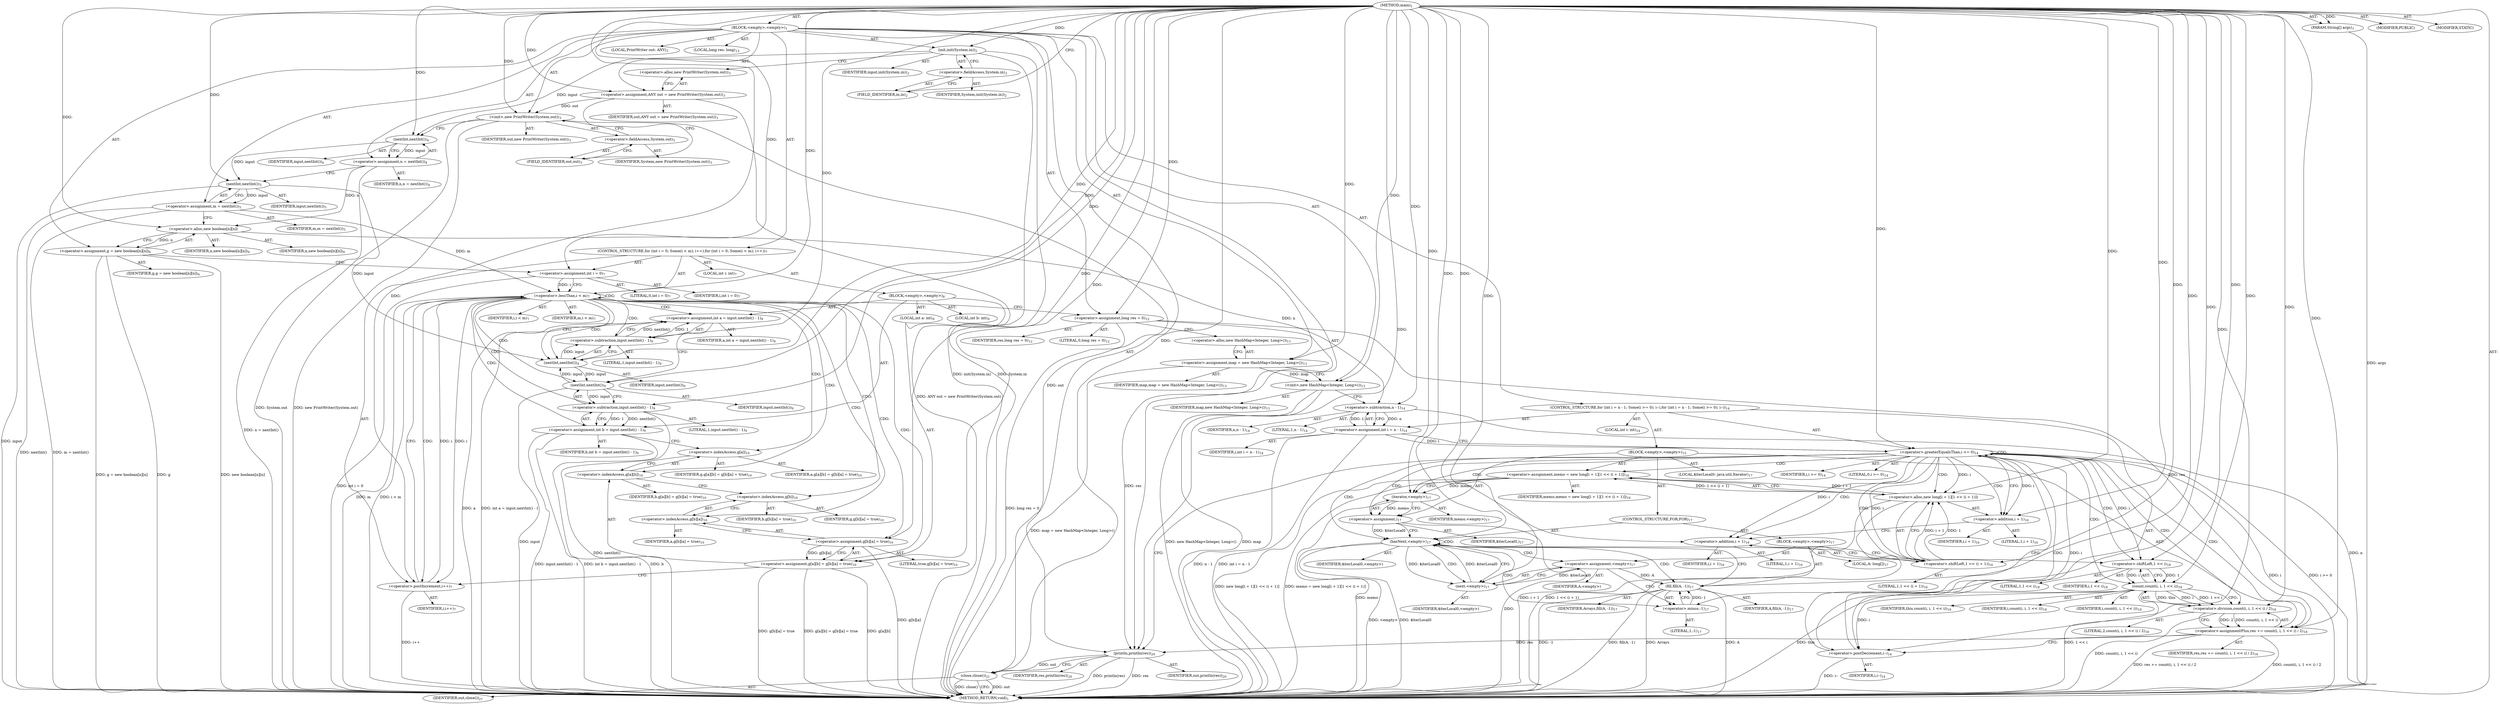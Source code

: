 digraph "main" {  
"19" [label = <(METHOD,main)<SUB>1</SUB>> ]
"20" [label = <(PARAM,String[] args)<SUB>1</SUB>> ]
"21" [label = <(BLOCK,&lt;empty&gt;,&lt;empty&gt;)<SUB>1</SUB>> ]
"22" [label = <(init,init(System.in))<SUB>2</SUB>> ]
"23" [label = <(IDENTIFIER,input,init(System.in))<SUB>2</SUB>> ]
"24" [label = <(&lt;operator&gt;.fieldAccess,System.in)<SUB>2</SUB>> ]
"25" [label = <(IDENTIFIER,System,init(System.in))<SUB>2</SUB>> ]
"26" [label = <(FIELD_IDENTIFIER,in,in)<SUB>2</SUB>> ]
"4" [label = <(LOCAL,PrintWriter out: ANY)<SUB>3</SUB>> ]
"27" [label = <(&lt;operator&gt;.assignment,ANY out = new PrintWriter(System.out))<SUB>3</SUB>> ]
"28" [label = <(IDENTIFIER,out,ANY out = new PrintWriter(System.out))<SUB>3</SUB>> ]
"29" [label = <(&lt;operator&gt;.alloc,new PrintWriter(System.out))<SUB>3</SUB>> ]
"30" [label = <(&lt;init&gt;,new PrintWriter(System.out))<SUB>3</SUB>> ]
"3" [label = <(IDENTIFIER,out,new PrintWriter(System.out))<SUB>3</SUB>> ]
"31" [label = <(&lt;operator&gt;.fieldAccess,System.out)<SUB>3</SUB>> ]
"32" [label = <(IDENTIFIER,System,new PrintWriter(System.out))<SUB>3</SUB>> ]
"33" [label = <(FIELD_IDENTIFIER,out,out)<SUB>3</SUB>> ]
"34" [label = <(&lt;operator&gt;.assignment,n = nextInt())<SUB>4</SUB>> ]
"35" [label = <(IDENTIFIER,n,n = nextInt())<SUB>4</SUB>> ]
"36" [label = <(nextInt,nextInt())<SUB>4</SUB>> ]
"37" [label = <(IDENTIFIER,input,nextInt())<SUB>4</SUB>> ]
"38" [label = <(&lt;operator&gt;.assignment,m = nextInt())<SUB>5</SUB>> ]
"39" [label = <(IDENTIFIER,m,m = nextInt())<SUB>5</SUB>> ]
"40" [label = <(nextInt,nextInt())<SUB>5</SUB>> ]
"41" [label = <(IDENTIFIER,input,nextInt())<SUB>5</SUB>> ]
"42" [label = <(&lt;operator&gt;.assignment,g = new boolean[n][n])<SUB>6</SUB>> ]
"43" [label = <(IDENTIFIER,g,g = new boolean[n][n])<SUB>6</SUB>> ]
"44" [label = <(&lt;operator&gt;.alloc,new boolean[n][n])> ]
"45" [label = <(IDENTIFIER,n,new boolean[n][n])<SUB>6</SUB>> ]
"46" [label = <(IDENTIFIER,n,new boolean[n][n])<SUB>6</SUB>> ]
"47" [label = <(CONTROL_STRUCTURE,for (int i = 0; Some(i &lt; m); i++),for (int i = 0; Some(i &lt; m); i++))<SUB>7</SUB>> ]
"48" [label = <(LOCAL,int i: int)<SUB>7</SUB>> ]
"49" [label = <(&lt;operator&gt;.assignment,int i = 0)<SUB>7</SUB>> ]
"50" [label = <(IDENTIFIER,i,int i = 0)<SUB>7</SUB>> ]
"51" [label = <(LITERAL,0,int i = 0)<SUB>7</SUB>> ]
"52" [label = <(&lt;operator&gt;.lessThan,i &lt; m)<SUB>7</SUB>> ]
"53" [label = <(IDENTIFIER,i,i &lt; m)<SUB>7</SUB>> ]
"54" [label = <(IDENTIFIER,m,i &lt; m)<SUB>7</SUB>> ]
"55" [label = <(&lt;operator&gt;.postIncrement,i++)<SUB>7</SUB>> ]
"56" [label = <(IDENTIFIER,i,i++)<SUB>7</SUB>> ]
"57" [label = <(BLOCK,&lt;empty&gt;,&lt;empty&gt;)<SUB>8</SUB>> ]
"58" [label = <(LOCAL,int a: int)<SUB>9</SUB>> ]
"59" [label = <(LOCAL,int b: int)<SUB>9</SUB>> ]
"60" [label = <(&lt;operator&gt;.assignment,int a = input.nextInt() - 1)<SUB>9</SUB>> ]
"61" [label = <(IDENTIFIER,a,int a = input.nextInt() - 1)<SUB>9</SUB>> ]
"62" [label = <(&lt;operator&gt;.subtraction,input.nextInt() - 1)<SUB>9</SUB>> ]
"63" [label = <(nextInt,nextInt())<SUB>9</SUB>> ]
"64" [label = <(IDENTIFIER,input,nextInt())<SUB>9</SUB>> ]
"65" [label = <(LITERAL,1,input.nextInt() - 1)<SUB>9</SUB>> ]
"66" [label = <(&lt;operator&gt;.assignment,int b = input.nextInt() - 1)<SUB>9</SUB>> ]
"67" [label = <(IDENTIFIER,b,int b = input.nextInt() - 1)<SUB>9</SUB>> ]
"68" [label = <(&lt;operator&gt;.subtraction,input.nextInt() - 1)<SUB>9</SUB>> ]
"69" [label = <(nextInt,nextInt())<SUB>9</SUB>> ]
"70" [label = <(IDENTIFIER,input,nextInt())<SUB>9</SUB>> ]
"71" [label = <(LITERAL,1,input.nextInt() - 1)<SUB>9</SUB>> ]
"72" [label = <(&lt;operator&gt;.assignment,g[a][b] = g[b][a] = true)<SUB>10</SUB>> ]
"73" [label = <(&lt;operator&gt;.indexAccess,g[a][b])<SUB>10</SUB>> ]
"74" [label = <(&lt;operator&gt;.indexAccess,g[a])<SUB>10</SUB>> ]
"75" [label = <(IDENTIFIER,g,g[a][b] = g[b][a] = true)<SUB>10</SUB>> ]
"76" [label = <(IDENTIFIER,a,g[a][b] = g[b][a] = true)<SUB>10</SUB>> ]
"77" [label = <(IDENTIFIER,b,g[a][b] = g[b][a] = true)<SUB>10</SUB>> ]
"78" [label = <(&lt;operator&gt;.assignment,g[b][a] = true)<SUB>10</SUB>> ]
"79" [label = <(&lt;operator&gt;.indexAccess,g[b][a])<SUB>10</SUB>> ]
"80" [label = <(&lt;operator&gt;.indexAccess,g[b])<SUB>10</SUB>> ]
"81" [label = <(IDENTIFIER,g,g[b][a] = true)<SUB>10</SUB>> ]
"82" [label = <(IDENTIFIER,b,g[b][a] = true)<SUB>10</SUB>> ]
"83" [label = <(IDENTIFIER,a,g[b][a] = true)<SUB>10</SUB>> ]
"84" [label = <(LITERAL,true,g[b][a] = true)<SUB>10</SUB>> ]
"85" [label = <(LOCAL,long res: long)<SUB>12</SUB>> ]
"86" [label = <(&lt;operator&gt;.assignment,long res = 0)<SUB>12</SUB>> ]
"87" [label = <(IDENTIFIER,res,long res = 0)<SUB>12</SUB>> ]
"88" [label = <(LITERAL,0,long res = 0)<SUB>12</SUB>> ]
"89" [label = <(&lt;operator&gt;.assignment,map = new HashMap&lt;Integer, Long&gt;())<SUB>13</SUB>> ]
"90" [label = <(IDENTIFIER,map,map = new HashMap&lt;Integer, Long&gt;())<SUB>13</SUB>> ]
"91" [label = <(&lt;operator&gt;.alloc,new HashMap&lt;Integer, Long&gt;())<SUB>13</SUB>> ]
"92" [label = <(&lt;init&gt;,new HashMap&lt;Integer, Long&gt;())<SUB>13</SUB>> ]
"93" [label = <(IDENTIFIER,map,new HashMap&lt;Integer, Long&gt;())<SUB>13</SUB>> ]
"94" [label = <(CONTROL_STRUCTURE,for (int i = n - 1; Some(i &gt;= 0); i--),for (int i = n - 1; Some(i &gt;= 0); i--))<SUB>14</SUB>> ]
"95" [label = <(LOCAL,int i: int)<SUB>14</SUB>> ]
"96" [label = <(&lt;operator&gt;.assignment,int i = n - 1)<SUB>14</SUB>> ]
"97" [label = <(IDENTIFIER,i,int i = n - 1)<SUB>14</SUB>> ]
"98" [label = <(&lt;operator&gt;.subtraction,n - 1)<SUB>14</SUB>> ]
"99" [label = <(IDENTIFIER,n,n - 1)<SUB>14</SUB>> ]
"100" [label = <(LITERAL,1,n - 1)<SUB>14</SUB>> ]
"101" [label = <(&lt;operator&gt;.greaterEqualsThan,i &gt;= 0)<SUB>14</SUB>> ]
"102" [label = <(IDENTIFIER,i,i &gt;= 0)<SUB>14</SUB>> ]
"103" [label = <(LITERAL,0,i &gt;= 0)<SUB>14</SUB>> ]
"104" [label = <(&lt;operator&gt;.postDecrement,i--)<SUB>14</SUB>> ]
"105" [label = <(IDENTIFIER,i,i--)<SUB>14</SUB>> ]
"106" [label = <(BLOCK,&lt;empty&gt;,&lt;empty&gt;)<SUB>15</SUB>> ]
"107" [label = <(&lt;operator&gt;.assignment,memo = new long[i + 1][1 &lt;&lt; (i + 1)])<SUB>16</SUB>> ]
"108" [label = <(IDENTIFIER,memo,memo = new long[i + 1][1 &lt;&lt; (i + 1)])<SUB>16</SUB>> ]
"109" [label = <(&lt;operator&gt;.alloc,new long[i + 1][1 &lt;&lt; (i + 1)])> ]
"110" [label = <(&lt;operator&gt;.addition,i + 1)<SUB>16</SUB>> ]
"111" [label = <(IDENTIFIER,i,i + 1)<SUB>16</SUB>> ]
"112" [label = <(LITERAL,1,i + 1)<SUB>16</SUB>> ]
"113" [label = <(&lt;operator&gt;.shiftLeft,1 &lt;&lt; (i + 1))<SUB>16</SUB>> ]
"114" [label = <(LITERAL,1,1 &lt;&lt; (i + 1))<SUB>16</SUB>> ]
"115" [label = <(&lt;operator&gt;.addition,i + 1)<SUB>16</SUB>> ]
"116" [label = <(IDENTIFIER,i,i + 1)<SUB>16</SUB>> ]
"117" [label = <(LITERAL,1,i + 1)<SUB>16</SUB>> ]
"118" [label = <(LOCAL,$iterLocal0: java.util.Iterator)<SUB>17</SUB>> ]
"119" [label = <(&lt;operator&gt;.assignment,)<SUB>17</SUB>> ]
"120" [label = <(IDENTIFIER,$iterLocal0,)<SUB>17</SUB>> ]
"121" [label = <(iterator,&lt;empty&gt;)<SUB>17</SUB>> ]
"122" [label = <(IDENTIFIER,memo,&lt;empty&gt;)<SUB>17</SUB>> ]
"123" [label = <(CONTROL_STRUCTURE,FOR,FOR)<SUB>17</SUB>> ]
"124" [label = <(hasNext,&lt;empty&gt;)<SUB>17</SUB>> ]
"125" [label = <(IDENTIFIER,$iterLocal0,&lt;empty&gt;)> ]
"126" [label = <(BLOCK,&lt;empty&gt;,&lt;empty&gt;)<SUB>17</SUB>> ]
"127" [label = <(LOCAL,A: long[])<SUB>17</SUB>> ]
"128" [label = <(&lt;operator&gt;.assignment,&lt;empty&gt;)<SUB>17</SUB>> ]
"129" [label = <(IDENTIFIER,A,&lt;empty&gt;)> ]
"130" [label = <(next,&lt;empty&gt;)<SUB>17</SUB>> ]
"131" [label = <(IDENTIFIER,$iterLocal0,&lt;empty&gt;)> ]
"132" [label = <(fill,fill(A, -1))<SUB>17</SUB>> ]
"133" [label = <(IDENTIFIER,Arrays,fill(A, -1))<SUB>17</SUB>> ]
"134" [label = <(IDENTIFIER,A,fill(A, -1))<SUB>17</SUB>> ]
"135" [label = <(&lt;operator&gt;.minus,-1)<SUB>17</SUB>> ]
"136" [label = <(LITERAL,1,-1)<SUB>17</SUB>> ]
"137" [label = <(&lt;operator&gt;.assignmentPlus,res += count(i, i, 1 &lt;&lt; i) / 2)<SUB>18</SUB>> ]
"138" [label = <(IDENTIFIER,res,res += count(i, i, 1 &lt;&lt; i) / 2)<SUB>18</SUB>> ]
"139" [label = <(&lt;operator&gt;.division,count(i, i, 1 &lt;&lt; i) / 2)<SUB>18</SUB>> ]
"140" [label = <(count,count(i, i, 1 &lt;&lt; i))<SUB>18</SUB>> ]
"141" [label = <(IDENTIFIER,this,count(i, i, 1 &lt;&lt; i))<SUB>18</SUB>> ]
"142" [label = <(IDENTIFIER,i,count(i, i, 1 &lt;&lt; i))<SUB>18</SUB>> ]
"143" [label = <(IDENTIFIER,i,count(i, i, 1 &lt;&lt; i))<SUB>18</SUB>> ]
"144" [label = <(&lt;operator&gt;.shiftLeft,1 &lt;&lt; i)<SUB>18</SUB>> ]
"145" [label = <(LITERAL,1,1 &lt;&lt; i)<SUB>18</SUB>> ]
"146" [label = <(IDENTIFIER,i,1 &lt;&lt; i)<SUB>18</SUB>> ]
"147" [label = <(LITERAL,2,count(i, i, 1 &lt;&lt; i) / 2)<SUB>18</SUB>> ]
"148" [label = <(println,println(res))<SUB>20</SUB>> ]
"149" [label = <(IDENTIFIER,out,println(res))<SUB>20</SUB>> ]
"150" [label = <(IDENTIFIER,res,println(res))<SUB>20</SUB>> ]
"151" [label = <(close,close())<SUB>21</SUB>> ]
"152" [label = <(IDENTIFIER,out,close())<SUB>21</SUB>> ]
"153" [label = <(MODIFIER,PUBLIC)> ]
"154" [label = <(MODIFIER,STATIC)> ]
"155" [label = <(METHOD_RETURN,void)<SUB>1</SUB>> ]
  "19" -> "20"  [ label = "AST: "] 
  "19" -> "21"  [ label = "AST: "] 
  "19" -> "153"  [ label = "AST: "] 
  "19" -> "154"  [ label = "AST: "] 
  "19" -> "155"  [ label = "AST: "] 
  "21" -> "22"  [ label = "AST: "] 
  "21" -> "4"  [ label = "AST: "] 
  "21" -> "27"  [ label = "AST: "] 
  "21" -> "30"  [ label = "AST: "] 
  "21" -> "34"  [ label = "AST: "] 
  "21" -> "38"  [ label = "AST: "] 
  "21" -> "42"  [ label = "AST: "] 
  "21" -> "47"  [ label = "AST: "] 
  "21" -> "85"  [ label = "AST: "] 
  "21" -> "86"  [ label = "AST: "] 
  "21" -> "89"  [ label = "AST: "] 
  "21" -> "92"  [ label = "AST: "] 
  "21" -> "94"  [ label = "AST: "] 
  "21" -> "148"  [ label = "AST: "] 
  "21" -> "151"  [ label = "AST: "] 
  "22" -> "23"  [ label = "AST: "] 
  "22" -> "24"  [ label = "AST: "] 
  "24" -> "25"  [ label = "AST: "] 
  "24" -> "26"  [ label = "AST: "] 
  "27" -> "28"  [ label = "AST: "] 
  "27" -> "29"  [ label = "AST: "] 
  "30" -> "3"  [ label = "AST: "] 
  "30" -> "31"  [ label = "AST: "] 
  "31" -> "32"  [ label = "AST: "] 
  "31" -> "33"  [ label = "AST: "] 
  "34" -> "35"  [ label = "AST: "] 
  "34" -> "36"  [ label = "AST: "] 
  "36" -> "37"  [ label = "AST: "] 
  "38" -> "39"  [ label = "AST: "] 
  "38" -> "40"  [ label = "AST: "] 
  "40" -> "41"  [ label = "AST: "] 
  "42" -> "43"  [ label = "AST: "] 
  "42" -> "44"  [ label = "AST: "] 
  "44" -> "45"  [ label = "AST: "] 
  "44" -> "46"  [ label = "AST: "] 
  "47" -> "48"  [ label = "AST: "] 
  "47" -> "49"  [ label = "AST: "] 
  "47" -> "52"  [ label = "AST: "] 
  "47" -> "55"  [ label = "AST: "] 
  "47" -> "57"  [ label = "AST: "] 
  "49" -> "50"  [ label = "AST: "] 
  "49" -> "51"  [ label = "AST: "] 
  "52" -> "53"  [ label = "AST: "] 
  "52" -> "54"  [ label = "AST: "] 
  "55" -> "56"  [ label = "AST: "] 
  "57" -> "58"  [ label = "AST: "] 
  "57" -> "59"  [ label = "AST: "] 
  "57" -> "60"  [ label = "AST: "] 
  "57" -> "66"  [ label = "AST: "] 
  "57" -> "72"  [ label = "AST: "] 
  "60" -> "61"  [ label = "AST: "] 
  "60" -> "62"  [ label = "AST: "] 
  "62" -> "63"  [ label = "AST: "] 
  "62" -> "65"  [ label = "AST: "] 
  "63" -> "64"  [ label = "AST: "] 
  "66" -> "67"  [ label = "AST: "] 
  "66" -> "68"  [ label = "AST: "] 
  "68" -> "69"  [ label = "AST: "] 
  "68" -> "71"  [ label = "AST: "] 
  "69" -> "70"  [ label = "AST: "] 
  "72" -> "73"  [ label = "AST: "] 
  "72" -> "78"  [ label = "AST: "] 
  "73" -> "74"  [ label = "AST: "] 
  "73" -> "77"  [ label = "AST: "] 
  "74" -> "75"  [ label = "AST: "] 
  "74" -> "76"  [ label = "AST: "] 
  "78" -> "79"  [ label = "AST: "] 
  "78" -> "84"  [ label = "AST: "] 
  "79" -> "80"  [ label = "AST: "] 
  "79" -> "83"  [ label = "AST: "] 
  "80" -> "81"  [ label = "AST: "] 
  "80" -> "82"  [ label = "AST: "] 
  "86" -> "87"  [ label = "AST: "] 
  "86" -> "88"  [ label = "AST: "] 
  "89" -> "90"  [ label = "AST: "] 
  "89" -> "91"  [ label = "AST: "] 
  "92" -> "93"  [ label = "AST: "] 
  "94" -> "95"  [ label = "AST: "] 
  "94" -> "96"  [ label = "AST: "] 
  "94" -> "101"  [ label = "AST: "] 
  "94" -> "104"  [ label = "AST: "] 
  "94" -> "106"  [ label = "AST: "] 
  "96" -> "97"  [ label = "AST: "] 
  "96" -> "98"  [ label = "AST: "] 
  "98" -> "99"  [ label = "AST: "] 
  "98" -> "100"  [ label = "AST: "] 
  "101" -> "102"  [ label = "AST: "] 
  "101" -> "103"  [ label = "AST: "] 
  "104" -> "105"  [ label = "AST: "] 
  "106" -> "107"  [ label = "AST: "] 
  "106" -> "118"  [ label = "AST: "] 
  "106" -> "119"  [ label = "AST: "] 
  "106" -> "123"  [ label = "AST: "] 
  "106" -> "137"  [ label = "AST: "] 
  "107" -> "108"  [ label = "AST: "] 
  "107" -> "109"  [ label = "AST: "] 
  "109" -> "110"  [ label = "AST: "] 
  "109" -> "113"  [ label = "AST: "] 
  "110" -> "111"  [ label = "AST: "] 
  "110" -> "112"  [ label = "AST: "] 
  "113" -> "114"  [ label = "AST: "] 
  "113" -> "115"  [ label = "AST: "] 
  "115" -> "116"  [ label = "AST: "] 
  "115" -> "117"  [ label = "AST: "] 
  "119" -> "120"  [ label = "AST: "] 
  "119" -> "121"  [ label = "AST: "] 
  "121" -> "122"  [ label = "AST: "] 
  "123" -> "124"  [ label = "AST: "] 
  "123" -> "126"  [ label = "AST: "] 
  "124" -> "125"  [ label = "AST: "] 
  "126" -> "127"  [ label = "AST: "] 
  "126" -> "128"  [ label = "AST: "] 
  "126" -> "132"  [ label = "AST: "] 
  "128" -> "129"  [ label = "AST: "] 
  "128" -> "130"  [ label = "AST: "] 
  "130" -> "131"  [ label = "AST: "] 
  "132" -> "133"  [ label = "AST: "] 
  "132" -> "134"  [ label = "AST: "] 
  "132" -> "135"  [ label = "AST: "] 
  "135" -> "136"  [ label = "AST: "] 
  "137" -> "138"  [ label = "AST: "] 
  "137" -> "139"  [ label = "AST: "] 
  "139" -> "140"  [ label = "AST: "] 
  "139" -> "147"  [ label = "AST: "] 
  "140" -> "141"  [ label = "AST: "] 
  "140" -> "142"  [ label = "AST: "] 
  "140" -> "143"  [ label = "AST: "] 
  "140" -> "144"  [ label = "AST: "] 
  "144" -> "145"  [ label = "AST: "] 
  "144" -> "146"  [ label = "AST: "] 
  "148" -> "149"  [ label = "AST: "] 
  "148" -> "150"  [ label = "AST: "] 
  "151" -> "152"  [ label = "AST: "] 
  "22" -> "29"  [ label = "CFG: "] 
  "27" -> "33"  [ label = "CFG: "] 
  "30" -> "36"  [ label = "CFG: "] 
  "34" -> "40"  [ label = "CFG: "] 
  "38" -> "44"  [ label = "CFG: "] 
  "42" -> "49"  [ label = "CFG: "] 
  "86" -> "91"  [ label = "CFG: "] 
  "89" -> "92"  [ label = "CFG: "] 
  "92" -> "98"  [ label = "CFG: "] 
  "148" -> "151"  [ label = "CFG: "] 
  "151" -> "155"  [ label = "CFG: "] 
  "24" -> "22"  [ label = "CFG: "] 
  "29" -> "27"  [ label = "CFG: "] 
  "31" -> "30"  [ label = "CFG: "] 
  "36" -> "34"  [ label = "CFG: "] 
  "40" -> "38"  [ label = "CFG: "] 
  "44" -> "42"  [ label = "CFG: "] 
  "49" -> "52"  [ label = "CFG: "] 
  "52" -> "63"  [ label = "CFG: "] 
  "52" -> "86"  [ label = "CFG: "] 
  "55" -> "52"  [ label = "CFG: "] 
  "91" -> "89"  [ label = "CFG: "] 
  "96" -> "101"  [ label = "CFG: "] 
  "101" -> "110"  [ label = "CFG: "] 
  "101" -> "148"  [ label = "CFG: "] 
  "104" -> "101"  [ label = "CFG: "] 
  "26" -> "24"  [ label = "CFG: "] 
  "33" -> "31"  [ label = "CFG: "] 
  "60" -> "69"  [ label = "CFG: "] 
  "66" -> "74"  [ label = "CFG: "] 
  "72" -> "55"  [ label = "CFG: "] 
  "98" -> "96"  [ label = "CFG: "] 
  "107" -> "121"  [ label = "CFG: "] 
  "119" -> "124"  [ label = "CFG: "] 
  "137" -> "104"  [ label = "CFG: "] 
  "62" -> "60"  [ label = "CFG: "] 
  "68" -> "66"  [ label = "CFG: "] 
  "73" -> "80"  [ label = "CFG: "] 
  "78" -> "72"  [ label = "CFG: "] 
  "109" -> "107"  [ label = "CFG: "] 
  "121" -> "119"  [ label = "CFG: "] 
  "124" -> "130"  [ label = "CFG: "] 
  "124" -> "144"  [ label = "CFG: "] 
  "139" -> "137"  [ label = "CFG: "] 
  "63" -> "62"  [ label = "CFG: "] 
  "69" -> "68"  [ label = "CFG: "] 
  "74" -> "73"  [ label = "CFG: "] 
  "79" -> "78"  [ label = "CFG: "] 
  "110" -> "115"  [ label = "CFG: "] 
  "113" -> "109"  [ label = "CFG: "] 
  "128" -> "135"  [ label = "CFG: "] 
  "132" -> "124"  [ label = "CFG: "] 
  "140" -> "139"  [ label = "CFG: "] 
  "80" -> "79"  [ label = "CFG: "] 
  "115" -> "113"  [ label = "CFG: "] 
  "130" -> "128"  [ label = "CFG: "] 
  "135" -> "132"  [ label = "CFG: "] 
  "144" -> "140"  [ label = "CFG: "] 
  "19" -> "26"  [ label = "CFG: "] 
  "20" -> "155"  [ label = "DDG: args"] 
  "22" -> "155"  [ label = "DDG: System.in"] 
  "22" -> "155"  [ label = "DDG: init(System.in)"] 
  "27" -> "155"  [ label = "DDG: ANY out = new PrintWriter(System.out)"] 
  "30" -> "155"  [ label = "DDG: System.out"] 
  "30" -> "155"  [ label = "DDG: new PrintWriter(System.out)"] 
  "34" -> "155"  [ label = "DDG: n = nextInt()"] 
  "40" -> "155"  [ label = "DDG: input"] 
  "38" -> "155"  [ label = "DDG: nextInt()"] 
  "38" -> "155"  [ label = "DDG: m = nextInt()"] 
  "42" -> "155"  [ label = "DDG: g"] 
  "42" -> "155"  [ label = "DDG: new boolean[n][n]"] 
  "42" -> "155"  [ label = "DDG: g = new boolean[n][n]"] 
  "49" -> "155"  [ label = "DDG: int i = 0"] 
  "52" -> "155"  [ label = "DDG: m"] 
  "52" -> "155"  [ label = "DDG: i &lt; m"] 
  "86" -> "155"  [ label = "DDG: long res = 0"] 
  "89" -> "155"  [ label = "DDG: map = new HashMap&lt;Integer, Long&gt;()"] 
  "92" -> "155"  [ label = "DDG: map"] 
  "92" -> "155"  [ label = "DDG: new HashMap&lt;Integer, Long&gt;()"] 
  "98" -> "155"  [ label = "DDG: n"] 
  "96" -> "155"  [ label = "DDG: n - 1"] 
  "96" -> "155"  [ label = "DDG: int i = n - 1"] 
  "101" -> "155"  [ label = "DDG: i"] 
  "101" -> "155"  [ label = "DDG: i &gt;= 0"] 
  "148" -> "155"  [ label = "DDG: res"] 
  "148" -> "155"  [ label = "DDG: println(res)"] 
  "151" -> "155"  [ label = "DDG: out"] 
  "151" -> "155"  [ label = "DDG: close()"] 
  "109" -> "155"  [ label = "DDG: i + 1"] 
  "109" -> "155"  [ label = "DDG: 1 &lt;&lt; (i + 1)"] 
  "107" -> "155"  [ label = "DDG: new long[i + 1][1 &lt;&lt; (i + 1)]"] 
  "107" -> "155"  [ label = "DDG: memo = new long[i + 1][1 &lt;&lt; (i + 1)]"] 
  "121" -> "155"  [ label = "DDG: memo"] 
  "119" -> "155"  [ label = "DDG: "] 
  "124" -> "155"  [ label = "DDG: $iterLocal0"] 
  "124" -> "155"  [ label = "DDG: &lt;empty&gt;"] 
  "140" -> "155"  [ label = "DDG: 1 &lt;&lt; i"] 
  "139" -> "155"  [ label = "DDG: count(i, i, 1 &lt;&lt; i)"] 
  "137" -> "155"  [ label = "DDG: count(i, i, 1 &lt;&lt; i) / 2"] 
  "137" -> "155"  [ label = "DDG: res += count(i, i, 1 &lt;&lt; i) / 2"] 
  "104" -> "155"  [ label = "DDG: i--"] 
  "132" -> "155"  [ label = "DDG: A"] 
  "132" -> "155"  [ label = "DDG: -1"] 
  "132" -> "155"  [ label = "DDG: fill(A, -1)"] 
  "60" -> "155"  [ label = "DDG: a"] 
  "60" -> "155"  [ label = "DDG: int a = input.nextInt() - 1"] 
  "66" -> "155"  [ label = "DDG: b"] 
  "69" -> "155"  [ label = "DDG: input"] 
  "68" -> "155"  [ label = "DDG: nextInt()"] 
  "66" -> "155"  [ label = "DDG: input.nextInt() - 1"] 
  "66" -> "155"  [ label = "DDG: int b = input.nextInt() - 1"] 
  "72" -> "155"  [ label = "DDG: g[a][b]"] 
  "78" -> "155"  [ label = "DDG: g[b][a]"] 
  "72" -> "155"  [ label = "DDG: g[b][a] = true"] 
  "72" -> "155"  [ label = "DDG: g[a][b] = g[b][a] = true"] 
  "55" -> "155"  [ label = "DDG: i++"] 
  "140" -> "155"  [ label = "DDG: this"] 
  "132" -> "155"  [ label = "DDG: Arrays"] 
  "19" -> "20"  [ label = "DDG: "] 
  "19" -> "27"  [ label = "DDG: "] 
  "36" -> "34"  [ label = "DDG: input"] 
  "40" -> "38"  [ label = "DDG: input"] 
  "44" -> "42"  [ label = "DDG: n"] 
  "19" -> "86"  [ label = "DDG: "] 
  "19" -> "89"  [ label = "DDG: "] 
  "19" -> "22"  [ label = "DDG: "] 
  "27" -> "30"  [ label = "DDG: out"] 
  "19" -> "30"  [ label = "DDG: "] 
  "19" -> "49"  [ label = "DDG: "] 
  "89" -> "92"  [ label = "DDG: map"] 
  "19" -> "92"  [ label = "DDG: "] 
  "98" -> "96"  [ label = "DDG: n"] 
  "98" -> "96"  [ label = "DDG: 1"] 
  "30" -> "148"  [ label = "DDG: out"] 
  "19" -> "148"  [ label = "DDG: "] 
  "86" -> "148"  [ label = "DDG: res"] 
  "137" -> "148"  [ label = "DDG: res"] 
  "148" -> "151"  [ label = "DDG: out"] 
  "19" -> "151"  [ label = "DDG: "] 
  "22" -> "36"  [ label = "DDG: input"] 
  "19" -> "36"  [ label = "DDG: "] 
  "36" -> "40"  [ label = "DDG: input"] 
  "19" -> "40"  [ label = "DDG: "] 
  "34" -> "44"  [ label = "DDG: n"] 
  "19" -> "44"  [ label = "DDG: "] 
  "49" -> "52"  [ label = "DDG: i"] 
  "55" -> "52"  [ label = "DDG: i"] 
  "19" -> "52"  [ label = "DDG: "] 
  "38" -> "52"  [ label = "DDG: m"] 
  "52" -> "55"  [ label = "DDG: i"] 
  "19" -> "55"  [ label = "DDG: "] 
  "62" -> "60"  [ label = "DDG: nextInt()"] 
  "62" -> "60"  [ label = "DDG: 1"] 
  "68" -> "66"  [ label = "DDG: nextInt()"] 
  "68" -> "66"  [ label = "DDG: 1"] 
  "78" -> "72"  [ label = "DDG: g[b][a]"] 
  "19" -> "72"  [ label = "DDG: "] 
  "96" -> "101"  [ label = "DDG: i"] 
  "104" -> "101"  [ label = "DDG: i"] 
  "19" -> "101"  [ label = "DDG: "] 
  "140" -> "104"  [ label = "DDG: i"] 
  "19" -> "104"  [ label = "DDG: "] 
  "109" -> "107"  [ label = "DDG: i + 1"] 
  "109" -> "107"  [ label = "DDG: 1 &lt;&lt; (i + 1)"] 
  "121" -> "119"  [ label = "DDG: memo"] 
  "139" -> "137"  [ label = "DDG: count(i, i, 1 &lt;&lt; i)"] 
  "139" -> "137"  [ label = "DDG: 2"] 
  "44" -> "98"  [ label = "DDG: n"] 
  "19" -> "98"  [ label = "DDG: "] 
  "86" -> "137"  [ label = "DDG: res"] 
  "19" -> "137"  [ label = "DDG: "] 
  "63" -> "62"  [ label = "DDG: input"] 
  "19" -> "62"  [ label = "DDG: "] 
  "69" -> "68"  [ label = "DDG: input"] 
  "19" -> "68"  [ label = "DDG: "] 
  "19" -> "78"  [ label = "DDG: "] 
  "113" -> "109"  [ label = "DDG: i + 1"] 
  "101" -> "109"  [ label = "DDG: i"] 
  "19" -> "109"  [ label = "DDG: "] 
  "113" -> "109"  [ label = "DDG: 1"] 
  "107" -> "121"  [ label = "DDG: memo"] 
  "19" -> "121"  [ label = "DDG: "] 
  "119" -> "124"  [ label = "DDG: $iterLocal0"] 
  "130" -> "124"  [ label = "DDG: $iterLocal0"] 
  "19" -> "124"  [ label = "DDG: "] 
  "130" -> "128"  [ label = "DDG: $iterLocal0"] 
  "140" -> "139"  [ label = "DDG: this"] 
  "140" -> "139"  [ label = "DDG: i"] 
  "140" -> "139"  [ label = "DDG: 1 &lt;&lt; i"] 
  "19" -> "139"  [ label = "DDG: "] 
  "40" -> "63"  [ label = "DDG: input"] 
  "69" -> "63"  [ label = "DDG: input"] 
  "19" -> "63"  [ label = "DDG: "] 
  "63" -> "69"  [ label = "DDG: input"] 
  "19" -> "69"  [ label = "DDG: "] 
  "101" -> "110"  [ label = "DDG: i"] 
  "19" -> "110"  [ label = "DDG: "] 
  "19" -> "113"  [ label = "DDG: "] 
  "101" -> "113"  [ label = "DDG: i"] 
  "19" -> "132"  [ label = "DDG: "] 
  "128" -> "132"  [ label = "DDG: A"] 
  "135" -> "132"  [ label = "DDG: 1"] 
  "19" -> "140"  [ label = "DDG: "] 
  "144" -> "140"  [ label = "DDG: i"] 
  "144" -> "140"  [ label = "DDG: 1"] 
  "19" -> "115"  [ label = "DDG: "] 
  "101" -> "115"  [ label = "DDG: i"] 
  "124" -> "130"  [ label = "DDG: $iterLocal0"] 
  "19" -> "130"  [ label = "DDG: "] 
  "19" -> "135"  [ label = "DDG: "] 
  "19" -> "144"  [ label = "DDG: "] 
  "101" -> "144"  [ label = "DDG: i"] 
  "52" -> "68"  [ label = "CDG: "] 
  "52" -> "60"  [ label = "CDG: "] 
  "52" -> "73"  [ label = "CDG: "] 
  "52" -> "66"  [ label = "CDG: "] 
  "52" -> "52"  [ label = "CDG: "] 
  "52" -> "72"  [ label = "CDG: "] 
  "52" -> "69"  [ label = "CDG: "] 
  "52" -> "74"  [ label = "CDG: "] 
  "52" -> "79"  [ label = "CDG: "] 
  "52" -> "80"  [ label = "CDG: "] 
  "52" -> "63"  [ label = "CDG: "] 
  "52" -> "55"  [ label = "CDG: "] 
  "52" -> "78"  [ label = "CDG: "] 
  "52" -> "62"  [ label = "CDG: "] 
  "101" -> "107"  [ label = "CDG: "] 
  "101" -> "115"  [ label = "CDG: "] 
  "101" -> "113"  [ label = "CDG: "] 
  "101" -> "104"  [ label = "CDG: "] 
  "101" -> "119"  [ label = "CDG: "] 
  "101" -> "121"  [ label = "CDG: "] 
  "101" -> "144"  [ label = "CDG: "] 
  "101" -> "140"  [ label = "CDG: "] 
  "101" -> "101"  [ label = "CDG: "] 
  "101" -> "137"  [ label = "CDG: "] 
  "101" -> "110"  [ label = "CDG: "] 
  "101" -> "139"  [ label = "CDG: "] 
  "101" -> "124"  [ label = "CDG: "] 
  "101" -> "109"  [ label = "CDG: "] 
  "124" -> "128"  [ label = "CDG: "] 
  "124" -> "132"  [ label = "CDG: "] 
  "124" -> "130"  [ label = "CDG: "] 
  "124" -> "135"  [ label = "CDG: "] 
  "124" -> "124"  [ label = "CDG: "] 
}
